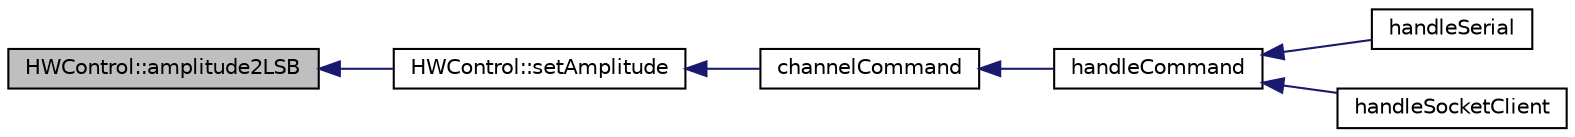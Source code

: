 digraph "HWControl::amplitude2LSB"
{
  edge [fontname="Helvetica",fontsize="10",labelfontname="Helvetica",labelfontsize="10"];
  node [fontname="Helvetica",fontsize="10",shape=record];
  rankdir="LR";
  Node12 [label="HWControl::amplitude2LSB",height=0.2,width=0.4,color="black", fillcolor="grey75", style="filled", fontcolor="black"];
  Node12 -> Node13 [dir="back",color="midnightblue",fontsize="10",style="solid",fontname="Helvetica"];
  Node13 [label="HWControl::setAmplitude",height=0.2,width=0.4,color="black", fillcolor="white", style="filled",URL="$class_h_w_control.html#a78b97b159d88b0c1b7d8738469f439cb"];
  Node13 -> Node14 [dir="back",color="midnightblue",fontsize="10",style="solid",fontname="Helvetica"];
  Node14 [label="channelCommand",height=0.2,width=0.4,color="black", fillcolor="white", style="filled",URL="$handle_controls_8cpp.html#ac86dda0ebfc3d22905317403e9344458"];
  Node14 -> Node15 [dir="back",color="midnightblue",fontsize="10",style="solid",fontname="Helvetica"];
  Node15 [label="handleCommand",height=0.2,width=0.4,color="black", fillcolor="white", style="filled",URL="$handle_controls_8h.html#a4acbbcfe3d8e6d51b3b88c436394f69c"];
  Node15 -> Node16 [dir="back",color="midnightblue",fontsize="10",style="solid",fontname="Helvetica"];
  Node16 [label="handleSerial",height=0.2,width=0.4,color="black", fillcolor="white", style="filled",URL="$handle_controls_8h.html#adfe2fbf5c353b826657ce504ad1713ee"];
  Node15 -> Node17 [dir="back",color="midnightblue",fontsize="10",style="solid",fontname="Helvetica"];
  Node17 [label="handleSocketClient",height=0.2,width=0.4,color="black", fillcolor="white", style="filled",URL="$_my_wi_fi_8h.html#ac83abf0f34d8a4da2128e9e70a4f3d41"];
}
